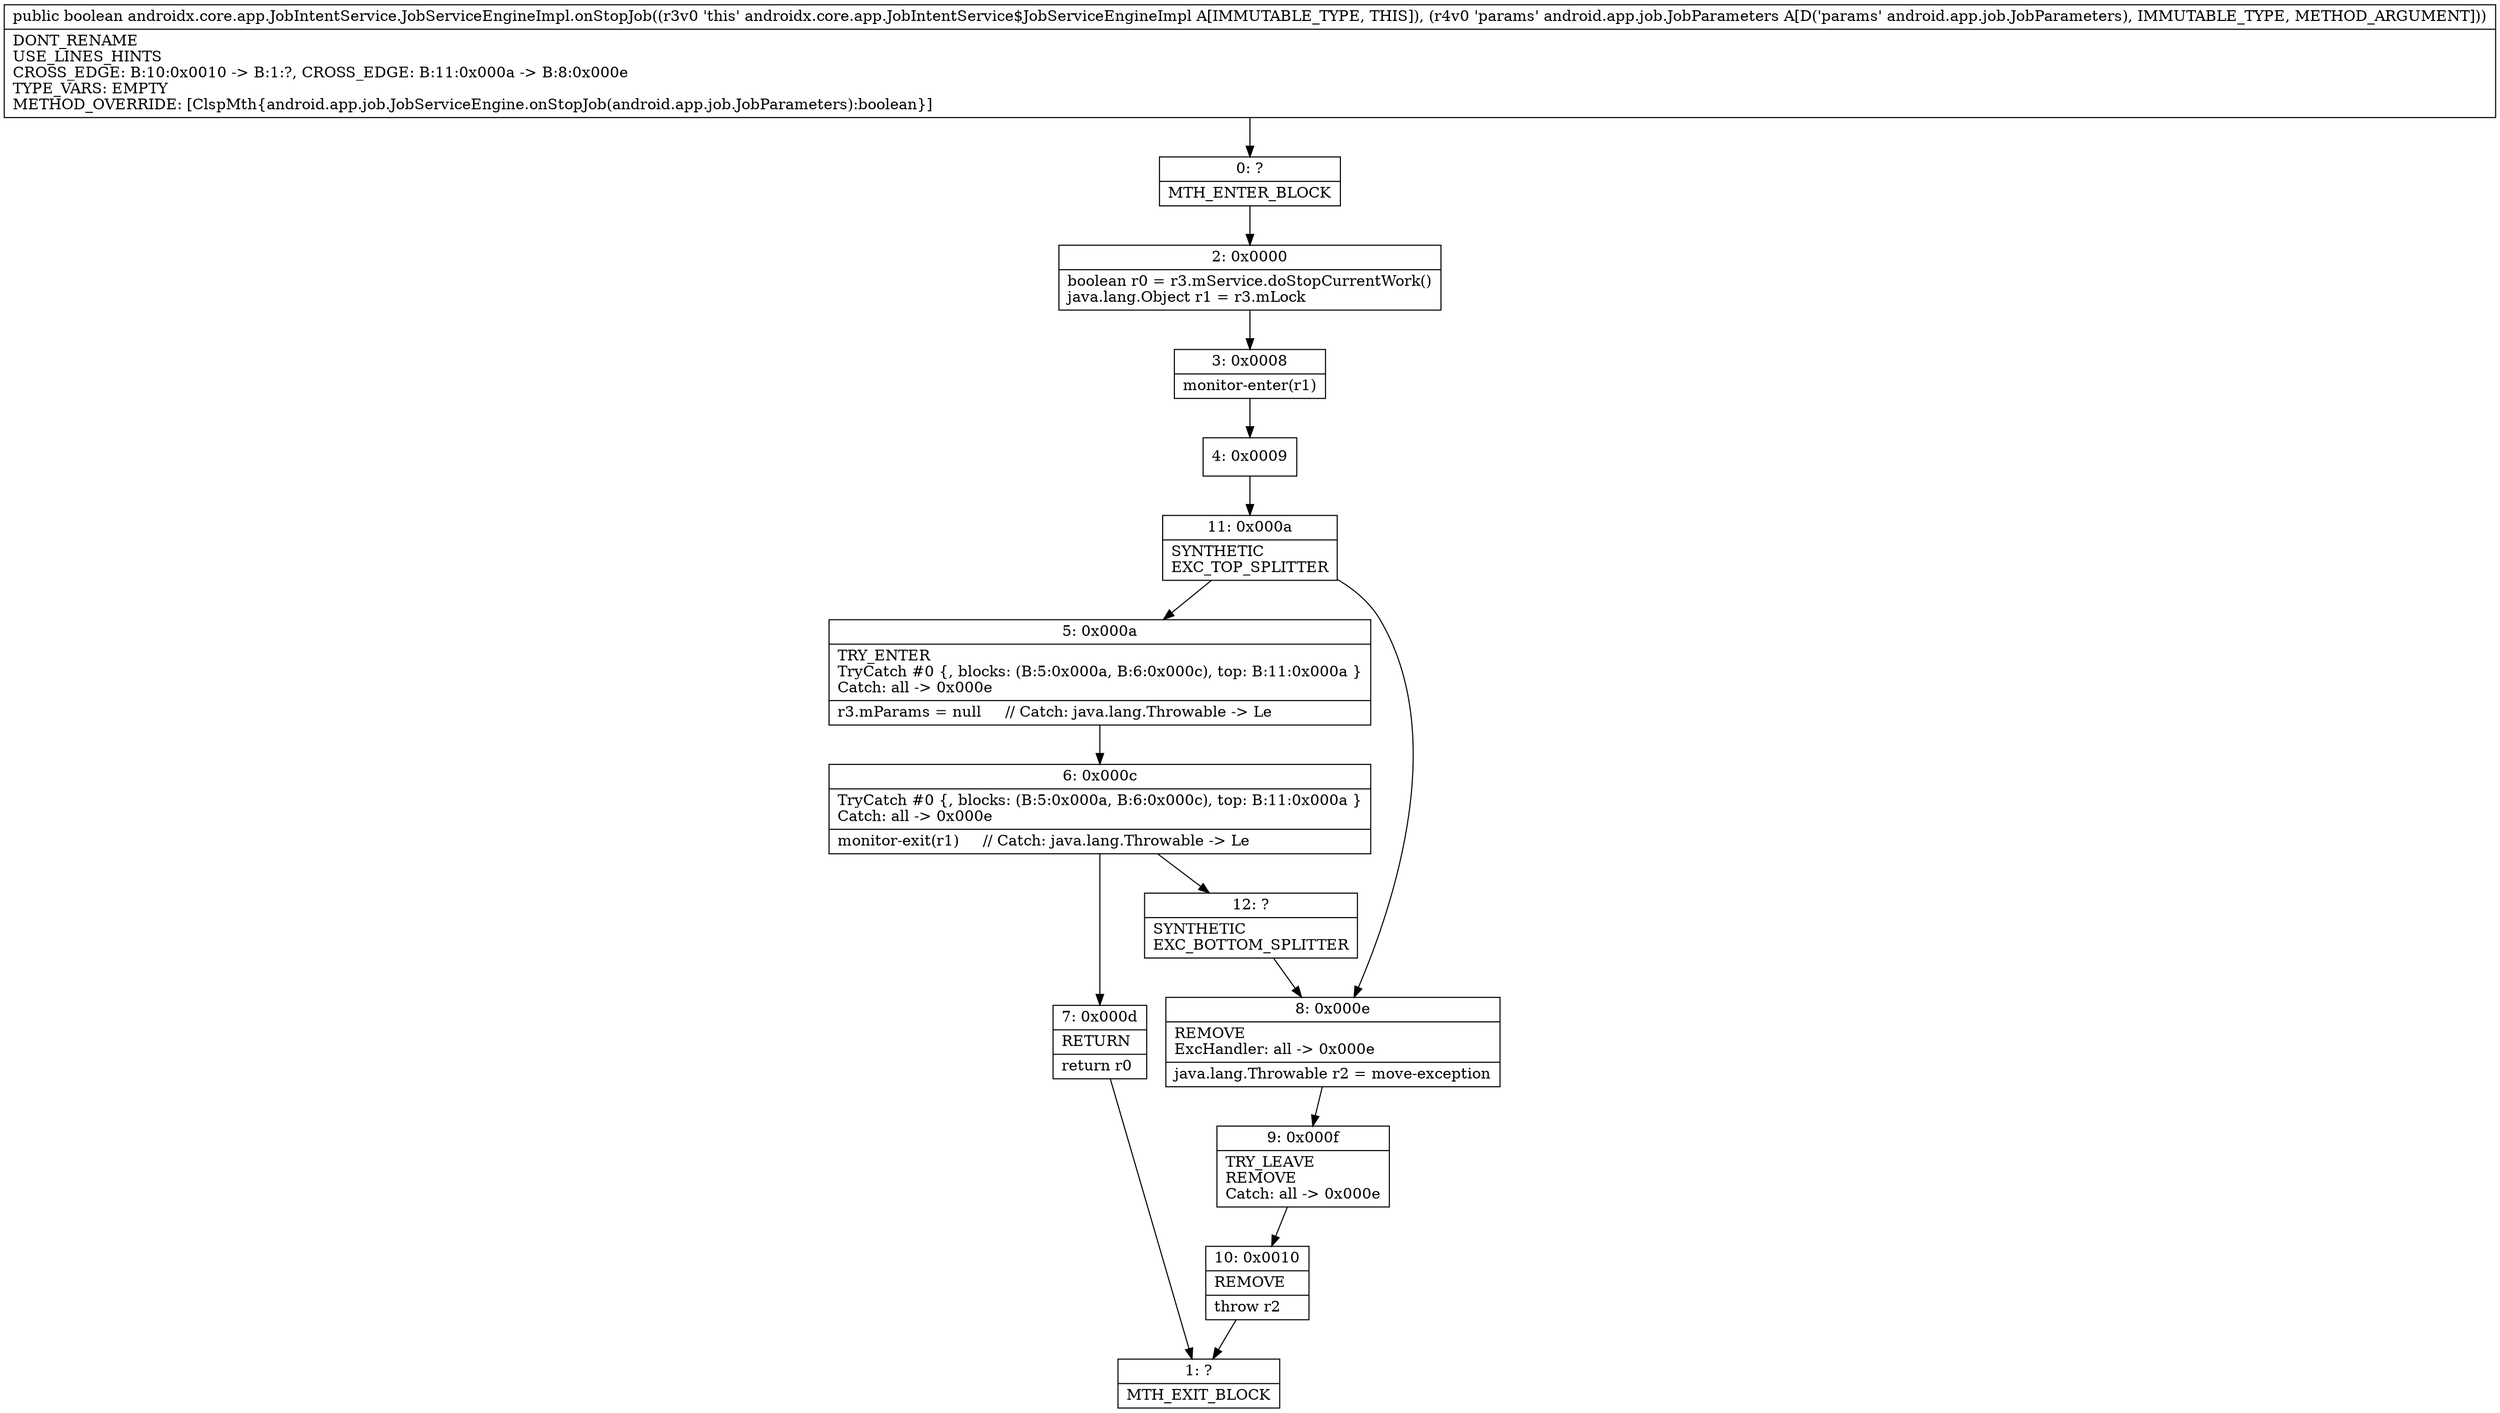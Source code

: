 digraph "CFG forandroidx.core.app.JobIntentService.JobServiceEngineImpl.onStopJob(Landroid\/app\/job\/JobParameters;)Z" {
Node_0 [shape=record,label="{0\:\ ?|MTH_ENTER_BLOCK\l}"];
Node_2 [shape=record,label="{2\:\ 0x0000|boolean r0 = r3.mService.doStopCurrentWork()\ljava.lang.Object r1 = r3.mLock\l}"];
Node_3 [shape=record,label="{3\:\ 0x0008|monitor\-enter(r1)\l}"];
Node_4 [shape=record,label="{4\:\ 0x0009}"];
Node_11 [shape=record,label="{11\:\ 0x000a|SYNTHETIC\lEXC_TOP_SPLITTER\l}"];
Node_5 [shape=record,label="{5\:\ 0x000a|TRY_ENTER\lTryCatch #0 \{, blocks: (B:5:0x000a, B:6:0x000c), top: B:11:0x000a \}\lCatch: all \-\> 0x000e\l|r3.mParams = null     \/\/ Catch: java.lang.Throwable \-\> Le\l}"];
Node_6 [shape=record,label="{6\:\ 0x000c|TryCatch #0 \{, blocks: (B:5:0x000a, B:6:0x000c), top: B:11:0x000a \}\lCatch: all \-\> 0x000e\l|monitor\-exit(r1)     \/\/ Catch: java.lang.Throwable \-\> Le\l}"];
Node_7 [shape=record,label="{7\:\ 0x000d|RETURN\l|return r0\l}"];
Node_1 [shape=record,label="{1\:\ ?|MTH_EXIT_BLOCK\l}"];
Node_12 [shape=record,label="{12\:\ ?|SYNTHETIC\lEXC_BOTTOM_SPLITTER\l}"];
Node_8 [shape=record,label="{8\:\ 0x000e|REMOVE\lExcHandler: all \-\> 0x000e\l|java.lang.Throwable r2 = move\-exception\l}"];
Node_9 [shape=record,label="{9\:\ 0x000f|TRY_LEAVE\lREMOVE\lCatch: all \-\> 0x000e\l}"];
Node_10 [shape=record,label="{10\:\ 0x0010|REMOVE\l|throw r2\l}"];
MethodNode[shape=record,label="{public boolean androidx.core.app.JobIntentService.JobServiceEngineImpl.onStopJob((r3v0 'this' androidx.core.app.JobIntentService$JobServiceEngineImpl A[IMMUTABLE_TYPE, THIS]), (r4v0 'params' android.app.job.JobParameters A[D('params' android.app.job.JobParameters), IMMUTABLE_TYPE, METHOD_ARGUMENT]))  | DONT_RENAME\lUSE_LINES_HINTS\lCROSS_EDGE: B:10:0x0010 \-\> B:1:?, CROSS_EDGE: B:11:0x000a \-\> B:8:0x000e\lTYPE_VARS: EMPTY\lMETHOD_OVERRIDE: [ClspMth\{android.app.job.JobServiceEngine.onStopJob(android.app.job.JobParameters):boolean\}]\l}"];
MethodNode -> Node_0;Node_0 -> Node_2;
Node_2 -> Node_3;
Node_3 -> Node_4;
Node_4 -> Node_11;
Node_11 -> Node_5;
Node_11 -> Node_8;
Node_5 -> Node_6;
Node_6 -> Node_7;
Node_6 -> Node_12;
Node_7 -> Node_1;
Node_12 -> Node_8;
Node_8 -> Node_9;
Node_9 -> Node_10;
Node_10 -> Node_1;
}

